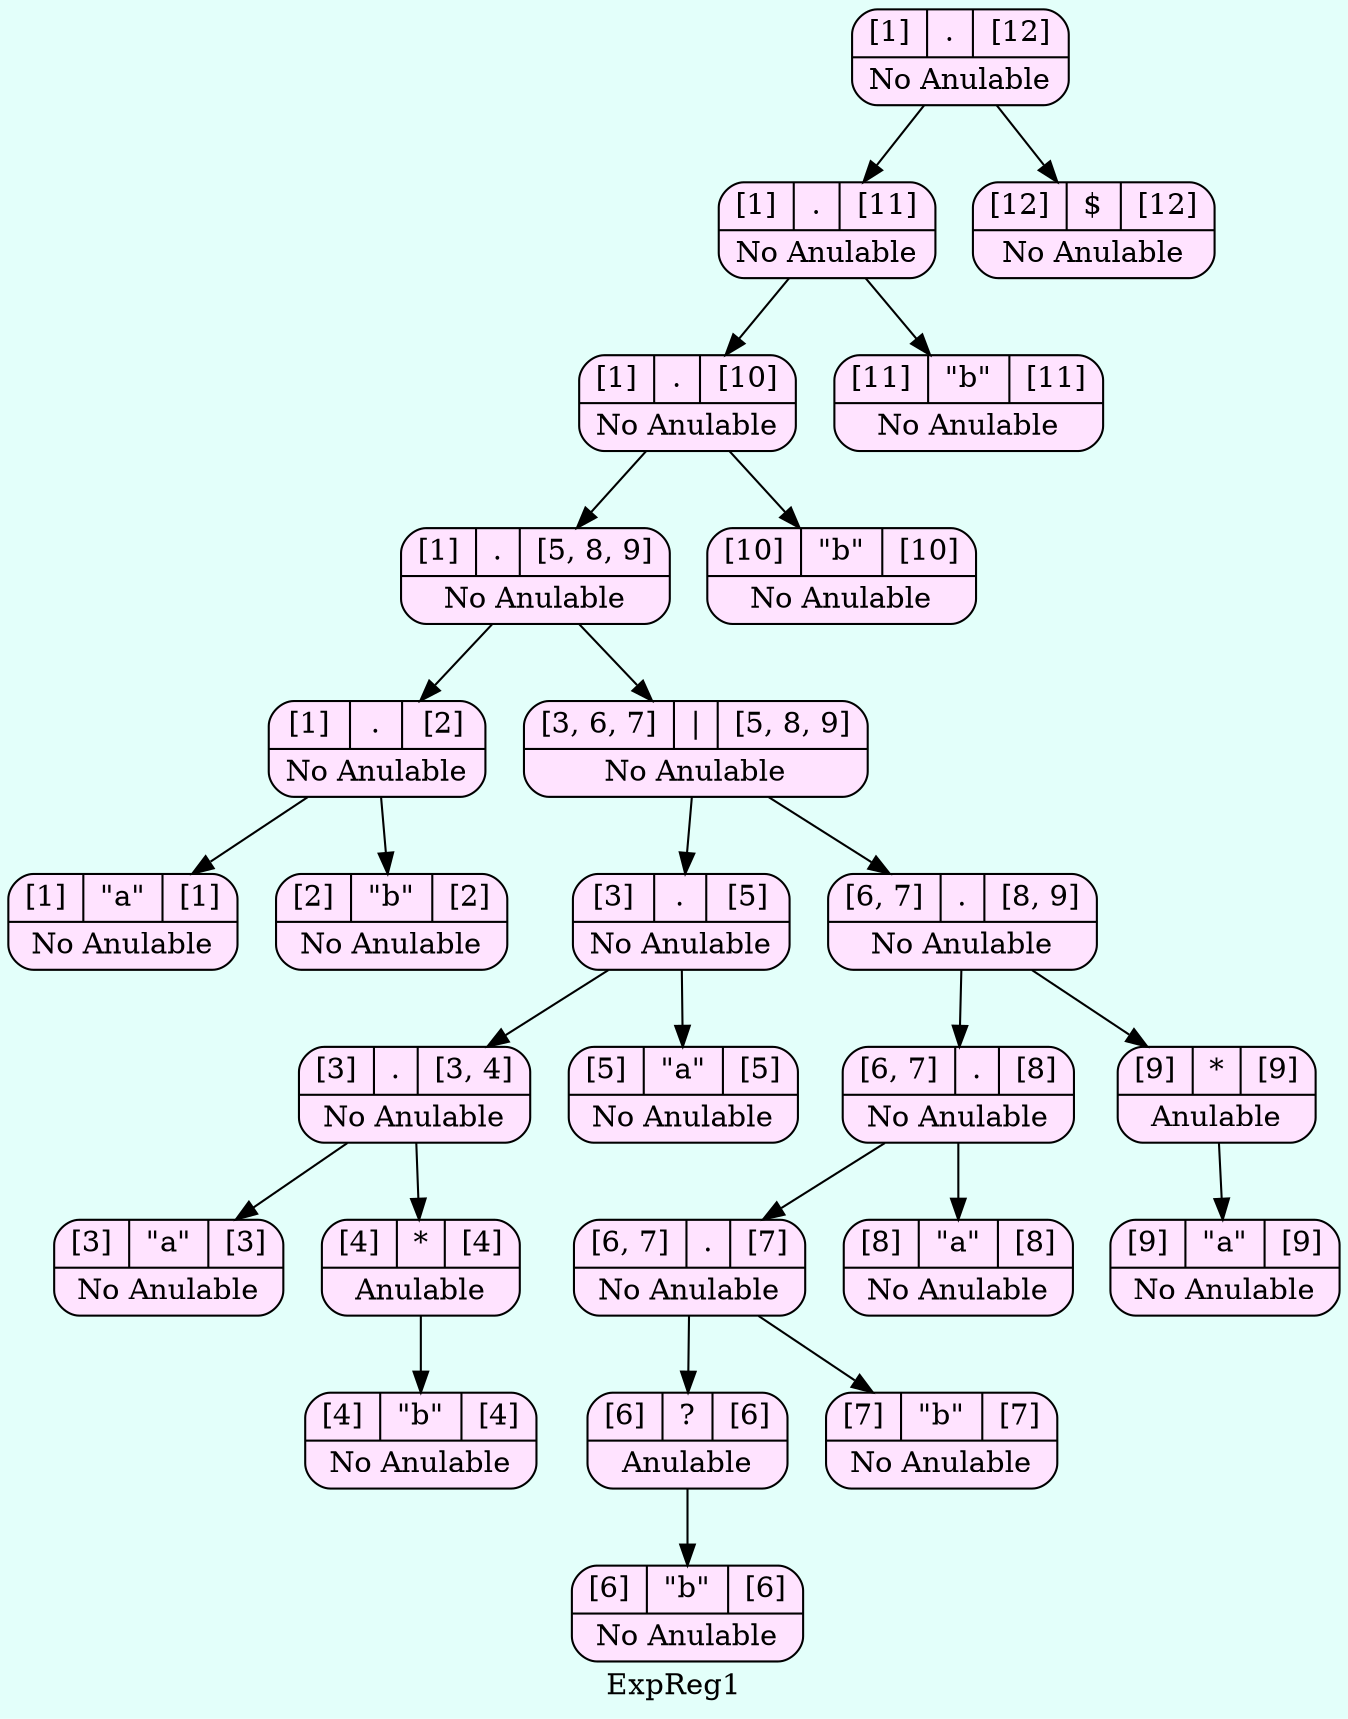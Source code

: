 digraph structs {
  bgcolor = "#E3FFFA"
   node [shape=Mrecord fillcolor="#FFE3FF" style =filled];
label ="ExpReg1"
    struct447145937    [label="{{[1]|<here>.|[12]}|No Anulable}"];
    struct447145937-> struct1591495228
    struct1591495228    [label="{{[1]|<here>.|[11]}|No Anulable}"];
    struct1591495228-> struct638767220
    struct638767220    [label="{{[1]|<here>.|[10]}|No Anulable}"];
    struct638767220-> struct932800683
    struct932800683    [label="{{[1]|<here>.|[5, 8, 9]}|No Anulable}"];
    struct932800683-> struct447515110
    struct447515110    [label="{{[1]|<here>.|[2]}|No Anulable}"];
    struct447515110-> struct639479077
    struct639479077    [label="{{[1]|<here>\"a\"|[1]}|No Anulable}"];
    struct447515110-> struct373049570
    struct373049570    [label="{{[2]|<here>\"b\"|[2]}|No Anulable}"];
    struct932800683-> struct1788655294
    struct1788655294    [label="{{[3, 6, 7]|<here>\||[5, 8, 9]}|No Anulable}"];
    struct1788655294-> struct335671730
    struct335671730    [label="{{[3]|<here>.|[5]}|No Anulable}"];
    struct335671730-> struct1606292114
    struct1606292114    [label="{{[3]|<here>.|[3, 4]}|No Anulable}"];
    struct1606292114-> struct733035231
    struct733035231    [label="{{[3]|<here>\"a\"|[3]}|No Anulable}"];
    struct1606292114-> struct613896273
    struct613896273    [label="{{[4]|<here>*|[4]}|Anulable}"];
    struct613896273-> struct1065400592
    struct1065400592    [label="{{[4]|<here>\"b\"|[4]}|No Anulable}"];
    struct335671730-> struct268764912
    struct268764912    [label="{{[5]|<here>\"a\"|[5]}|No Anulable}"];
    struct1788655294-> struct851485165
    struct851485165    [label="{{[6, 7]|<here>.|[8, 9]}|No Anulable}"];
    struct851485165-> struct743143996
    struct743143996    [label="{{[6, 7]|<here>.|[8]}|No Anulable}"];
    struct743143996-> struct381226652
    struct381226652    [label="{{[6, 7]|<here>.|[7]}|No Anulable}"];
    struct381226652-> struct783525949
    struct783525949    [label="{{[6]|<here>?|[6]}|Anulable}"];
    struct783525949-> struct432782287
    struct432782287    [label="{{[6]|<here>\"b\"|[6]}|No Anulable}"];
    struct381226652-> struct1848031312
    struct1848031312    [label="{{[7]|<here>\"b\"|[7]}|No Anulable}"];
    struct743143996-> struct817207014
    struct817207014    [label="{{[8]|<here>\"a\"|[8]}|No Anulable}"];
    struct851485165-> struct57942669
    struct57942669    [label="{{[9]|<here>*|[9]}|Anulable}"];
    struct57942669-> struct1193669871
    struct1193669871    [label="{{[9]|<here>\"a\"|[9]}|No Anulable}"];
    struct638767220-> struct479862883
    struct479862883    [label="{{[10]|<here>\"b\"|[10]}|No Anulable}"];
    struct1591495228-> struct296880
    struct296880    [label="{{[11]|<here>\"b\"|[11]}|No Anulable}"];
    struct447145937-> struct583449975
    struct583449975    [label="{{[12]|<here>$|[12]}|No Anulable}"];

}